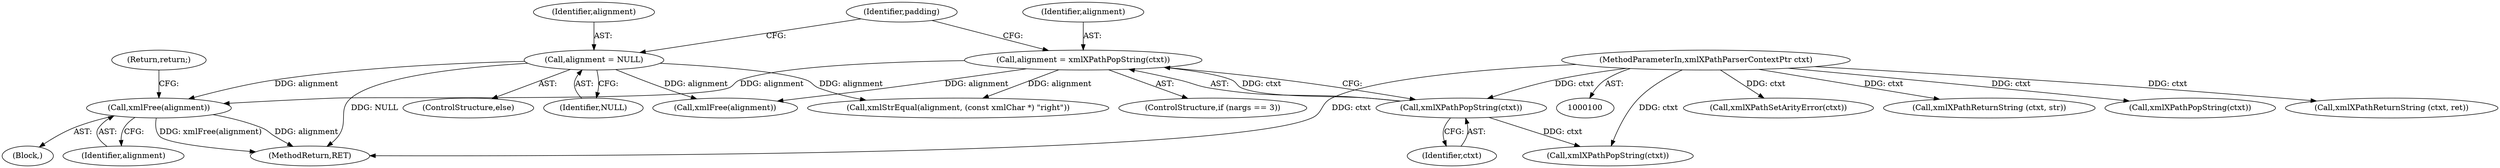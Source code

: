 digraph "0_Chrome_96dbafe288dbe2f0cc45fa3c39daf6d0c37acbab_8@pointer" {
"1000160" [label="(Call,xmlFree(alignment))"];
"1000131" [label="(Call,alignment = NULL)"];
"1000126" [label="(Call,alignment = xmlXPathPopString(ctxt))"];
"1000128" [label="(Call,xmlXPathPopString(ctxt))"];
"1000101" [label="(MethodParameterIn,xmlXPathParserContextPtr ctxt)"];
"1000129" [label="(Identifier,ctxt)"];
"1000161" [label="(Identifier,alignment)"];
"1000131" [label="(Call,alignment = NULL)"];
"1000136" [label="(Call,xmlXPathPopString(ctxt))"];
"1000160" [label="(Call,xmlFree(alignment))"];
"1000128" [label="(Call,xmlXPathPopString(ctxt))"];
"1000119" [label="(Call,xmlXPathSetArityError(ctxt))"];
"1000133" [label="(Identifier,NULL)"];
"1000126" [label="(Call,alignment = xmlXPathPopString(ctxt))"];
"1000260" [label="(Call,xmlFree(alignment))"];
"1000135" [label="(Identifier,padding)"];
"1000155" [label="(Call,xmlXPathReturnString (ctxt, str))"];
"1000162" [label="(Return,return;)"];
"1000176" [label="(Call,xmlStrEqual(alignment, (const xmlChar *) \"right\"))"];
"1000140" [label="(Call,xmlXPathPopString(ctxt))"];
"1000253" [label="(Call,xmlXPathReturnString (ctxt, ret))"];
"1000101" [label="(MethodParameterIn,xmlXPathParserContextPtr ctxt)"];
"1000154" [label="(Block,)"];
"1000122" [label="(ControlStructure,if (nargs == 3))"];
"1000262" [label="(MethodReturn,RET)"];
"1000127" [label="(Identifier,alignment)"];
"1000130" [label="(ControlStructure,else)"];
"1000132" [label="(Identifier,alignment)"];
"1000160" -> "1000154"  [label="AST: "];
"1000160" -> "1000161"  [label="CFG: "];
"1000161" -> "1000160"  [label="AST: "];
"1000162" -> "1000160"  [label="CFG: "];
"1000160" -> "1000262"  [label="DDG: xmlFree(alignment)"];
"1000160" -> "1000262"  [label="DDG: alignment"];
"1000131" -> "1000160"  [label="DDG: alignment"];
"1000126" -> "1000160"  [label="DDG: alignment"];
"1000131" -> "1000130"  [label="AST: "];
"1000131" -> "1000133"  [label="CFG: "];
"1000132" -> "1000131"  [label="AST: "];
"1000133" -> "1000131"  [label="AST: "];
"1000135" -> "1000131"  [label="CFG: "];
"1000131" -> "1000262"  [label="DDG: NULL"];
"1000131" -> "1000176"  [label="DDG: alignment"];
"1000131" -> "1000260"  [label="DDG: alignment"];
"1000126" -> "1000122"  [label="AST: "];
"1000126" -> "1000128"  [label="CFG: "];
"1000127" -> "1000126"  [label="AST: "];
"1000128" -> "1000126"  [label="AST: "];
"1000135" -> "1000126"  [label="CFG: "];
"1000128" -> "1000126"  [label="DDG: ctxt"];
"1000126" -> "1000176"  [label="DDG: alignment"];
"1000126" -> "1000260"  [label="DDG: alignment"];
"1000128" -> "1000129"  [label="CFG: "];
"1000129" -> "1000128"  [label="AST: "];
"1000101" -> "1000128"  [label="DDG: ctxt"];
"1000128" -> "1000136"  [label="DDG: ctxt"];
"1000101" -> "1000100"  [label="AST: "];
"1000101" -> "1000262"  [label="DDG: ctxt"];
"1000101" -> "1000119"  [label="DDG: ctxt"];
"1000101" -> "1000136"  [label="DDG: ctxt"];
"1000101" -> "1000140"  [label="DDG: ctxt"];
"1000101" -> "1000155"  [label="DDG: ctxt"];
"1000101" -> "1000253"  [label="DDG: ctxt"];
}
